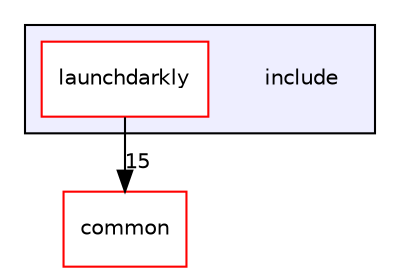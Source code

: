 digraph "include" {
  compound=true
  node [ fontsize="10", fontname="Helvetica"];
  edge [ labelfontsize="10", labelfontname="Helvetica"];
  subgraph clusterdir_cedd4e4923668d84dbfc7d96a6891ec8 {
    graph [ bgcolor="#eeeeff", pencolor="black", label="" URL="dir_cedd4e4923668d84dbfc7d96a6891ec8.html"];
    dir_cedd4e4923668d84dbfc7d96a6891ec8 [shape=plaintext label="include"];
  dir_9eefd166cfb38881a53e6ced23ae3519 [shape=box label="launchdarkly" fillcolor="white" style="filled" color="red" URL="dir_9eefd166cfb38881a53e6ced23ae3519.html"];
  }
  dir_bdd9a5d540de89e9fe90efdfc6973a4f [shape=box label="common" fillcolor="white" style="filled" color="red" URL="dir_bdd9a5d540de89e9fe90efdfc6973a4f.html"];
  dir_9eefd166cfb38881a53e6ced23ae3519->dir_bdd9a5d540de89e9fe90efdfc6973a4f [headlabel="15", labeldistance=1.5 headhref="dir_000002_000007.html"];
}
